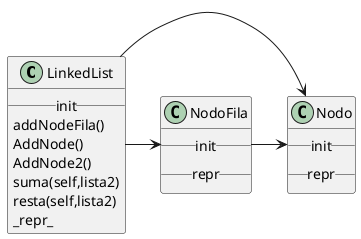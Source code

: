 @startuml

LinkedList -> Nodo
LinkedList -> NodoFila
NodoFila -> Nodo

Class Nodo{
__init__
__repr__
}

Class NodoFila{
__init__
__repr__
}

Class LinkedList{
__init__
addNodeFila()
AddNode()
AddNode2()
suma(self,lista2)
resta(self,lista2)
_repr_
}
@enduml